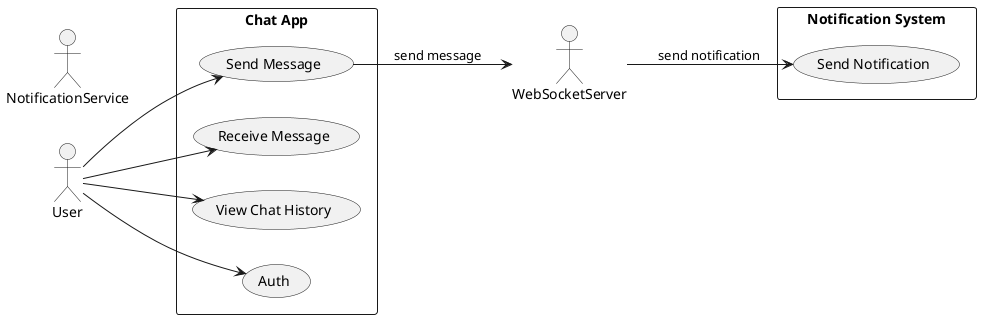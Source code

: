 @startuml usecase

left to right direction
actor User as u
actor NotificationService as ns
actor WebSocketServer as ws

rectangle "Chat App" {
  usecase "Send Message" as send
  usecase "Receive Message" as receive
  usecase "View Chat History" as view
  usecase "Auth" as auth

}

rectangle "Notification System" {
  usecase "Send Notification" as notify
}

u --> send
u --> receive
u --> view
u --> auth

send --> ws : send message
ws --> notify : send notification


@enduml
